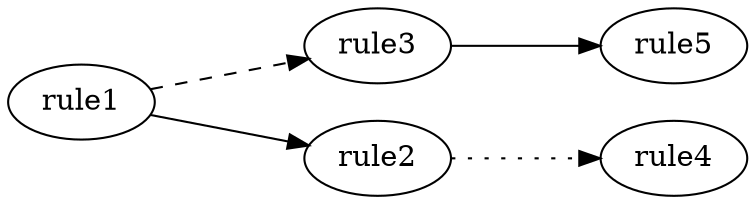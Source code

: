 digraph "simple" {
graph ["rankdir"="LR","ranksep"="1.0"]
"rule5"
"rule4"
"rule1" -> "rule3" ["style"="dashed"]
"rule1" -> "rule2" ["style"="solid"]
"rule3" -> "rule5" ["style"="solid"]
"rule2" -> "rule4" ["style"="dotted"]
}